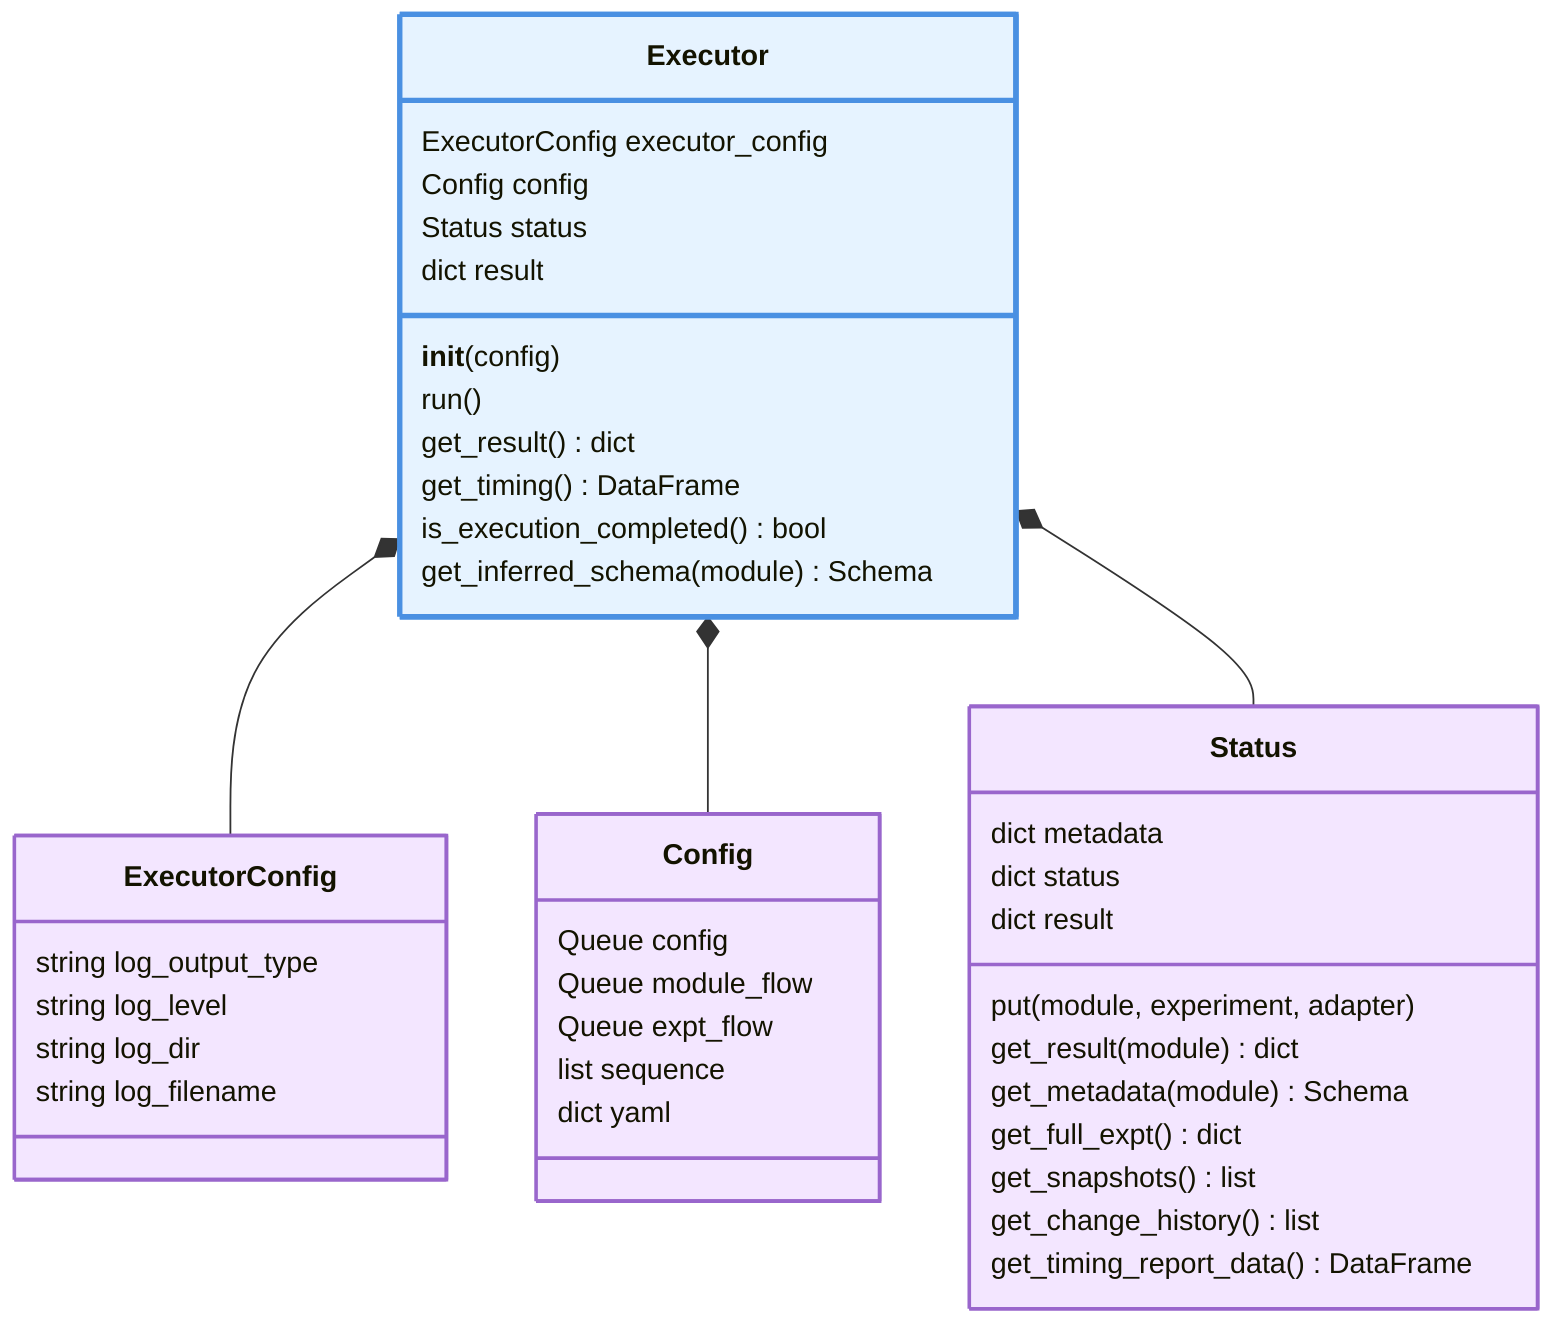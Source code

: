 classDiagram
    class Executor {
        ExecutorConfig executor_config
        Config config
        Status status
        dict result
        __init__(config)
        run()
        get_result() dict
        get_timing() DataFrame
        is_execution_completed() bool
        get_inferred_schema(module) Schema
    }

    class ExecutorConfig {
        string log_output_type
        string log_level
        string log_dir
        string log_filename
    }

    class Config {
        Queue config
        Queue module_flow
        Queue expt_flow
        list sequence
        dict yaml
    }

    class Status {
        dict metadata
        dict status
        dict result
        put(module, experiment, adapter)
        get_result(module) dict
        get_metadata(module) Schema
        get_full_expt() dict
        get_snapshots() list
        get_change_history() list
        get_timing_report_data() DataFrame
    }

    Executor *-- ExecutorConfig
    Executor *-- Config
    Executor *-- Status

    %% 樣式標示
    style Executor fill:#e6f3ff,stroke:#4a90e2,stroke-width:3px
    style ExecutorConfig fill:#f3e6ff,stroke:#9966cc,stroke-width:2px
    style Config fill:#f3e6ff,stroke:#9966cc,stroke-width:2px
    style Status fill:#f3e6ff,stroke:#9966cc,stroke-width:2px